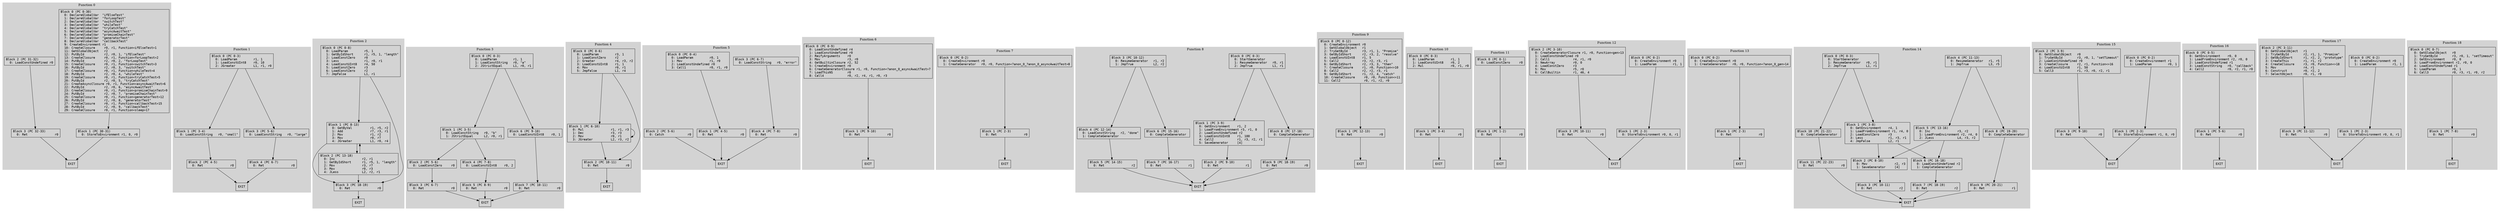 // CFG analysis for flow_control
// Generated from data/flow_control.hbc

digraph {
  rankdir=TB;
  node [shape=box, fontname="monospace"];

  subgraph cluster_function_0 {
    label = "Function 0";
    style = filled;
    color = lightgrey;

    f0_n0 [ label = "Block 0 (PC 0-30)\l  0: DeclareGlobalVar  \"ifElseTest\"\l  1: DeclareGlobalVar  \"forLoopTest\"\l  2: DeclareGlobalVar  \"switchTest\"\l  3: DeclareGlobalVar  \"whileTest\"\l  4: DeclareGlobalVar  \"tryCatchTest\"\l  5: DeclareGlobalVar  \"asyncAwaitTest\"\l  6: DeclareGlobalVar  \"promiseChainTest\"\l  7: DeclareGlobalVar  \"generatorTest\"\l  8: DeclareGlobalVar  \"callbackTest\"\l  9: CreateEnvironment r1\l  10: CreateClosure     r0, r1, Function<ifElseTest>1\l  11: GetGlobalObject   r2\l  12: PutById           r2, r0, 1, \"ifElseTest\"\l  13: CreateClosure     r0, r1, Function<forLoopTest>2\l  14: PutById           r2, r0, 2, \"forLoopTest\"\l  15: CreateClosure     r0, r1, Function<switchTest>3\l  16: PutById           r2, r0, 3, \"switchTest\"\l  17: CreateClosure     r0, r1, Function<whileTest>4\l  18: PutById           r2, r0, 4, \"whileTest\"\l  19: CreateClosure     r0, r1, Function<tryCatchTest>5\l  20: PutById           r2, r0, 5, \"tryCatchTest\"\l  21: CreateAsyncClosure r0, r1, Function<asyncAwaitTest>6\l  22: PutById           r2, r0, 6, \"asyncAwaitTest\"\l  23: CreateClosure     r0, r1, Function<promiseChainTest>9\l  24: PutById           r2, r0, 7, \"promiseChainTest\"\l  25: CreateClosure     r0, r1, Function<generatorTest>12\l  26: PutById           r2, r0, 8, \"generatorTest\"\l  27: CreateClosure     r0, r1, Function<callbackTest>15\l  28: PutById           r2, r0, 9, \"callbackTest\"\l  29: CreateClosure     r0, r1, Function<sleep>17\l" ]
    f0_n1 [ label = "Block 1 (PC 30-31)\l  0: StoreToEnvironment r1, 0, r0\l" ]
    f0_n2 [ label = "Block 2 (PC 31-32)\l  0: LoadConstUndefined r0\l" ]
    f0_n3 [ label = "Block 3 (PC 32-33)\l  0: Ret               r0\l" ]
    f0_n4 [ label = "EXIT" ]

    f0_n0 -> f0_n1
    f0_n1 -> f0_n4
    f0_n2 -> f0_n3
    f0_n3 -> f0_n4
  }

  subgraph cluster_function_1 {
    label = "Function 1";
    style = filled;
    color = lightgrey;

    f1_n0 [ label = "Block 0 (PC 0-3)\l  0: LoadParam         r1, 1\l  1: LoadConstUInt8    r0, 10\l  2: JGreater          L1, r1, r0\l" ]
    f1_n1 [ label = "Block 1 (PC 3-4)\l  0: LoadConstString   r0, \"small\"\l" ]
    f1_n2 [ label = "Block 2 (PC 4-5)\l  0: Ret               r0\l" ]
    f1_n3 [ label = "Block 3 (PC 5-6)\l  0: LoadConstString   r0, \"large\"\l" ]
    f1_n4 [ label = "Block 4 (PC 6-7)\l  0: Ret               r0\l" ]
    f1_n5 [ label = "EXIT" ]

    f1_n0 -> f1_n3
    f1_n0 -> f1_n1
    f1_n1 -> f1_n2
    f1_n2 -> f1_n5
    f1_n3 -> f1_n4
    f1_n4 -> f1_n5
  }

  subgraph cluster_function_2 {
    label = "Function 2";
    style = filled;
    color = lightgrey;

    f2_n0 [ label = "Block 0 (PC 0-8)\l  0: LoadParam         r5, 1\l  1: GetByIdShort      r1, r5, 1, \"length\"\l  2: LoadConstZero     r0\l  3: Less              r1, r0, r1\l  4: LoadConstUInt8    r4, 50\l  5: LoadConstZero     r3\l  6: LoadConstZero     r2\l  7: JmpFalse          L1, r1\l" ]
    f2_n1 [ label = "Block 1 (PC 8-13)\l  0: GetByVal          r1, r5, r2\l  1: Add               r7, r3, r1\l  2: Mov               r1, r2\l  3: Mov               r0, r7\l  4: JGreater          L1, r0, r4\l" ]
    f2_n2 [ label = "Block 2 (PC 13-18)\l  0: Inc               r2, r1\l  1: GetByIdShort      r1, r5, 1, \"length\"\l  2: Mov               r3, r7\l  3: Mov               r0, r3\l  4: JLess             L2, r2, r1\l" ]
    f2_n3 [ label = "Block 3 (PC 18-19)\l  0: Ret               r0\l" ]
    f2_n4 [ label = "EXIT" ]

    f2_n0 -> f2_n3
    f2_n0 -> f2_n1
    f2_n1 -> f2_n3
    f2_n1 -> f2_n2
    f2_n2 -> f2_n1
    f2_n2 -> f2_n3
    f2_n3 -> f2_n4
  }

  subgraph cluster_function_3 {
    label = "Function 3";
    style = filled;
    color = lightgrey;

    f3_n0 [ label = "Block 0 (PC 0-3)\l  0: LoadParam         r1, 1\l  1: LoadConstString   r0, \"a\"\l  2: JStrictEqual      L1, r0, r1\l" ]
    f3_n1 [ label = "Block 1 (PC 3-5)\l  0: LoadConstString   r0, \"b\"\l  1: JStrictEqual      L2, r0, r1\l" ]
    f3_n2 [ label = "Block 2 (PC 5-6)\l  0: LoadConstZero     r0\l" ]
    f3_n3 [ label = "Block 3 (PC 6-7)\l  0: Ret               r0\l" ]
    f3_n4 [ label = "Block 4 (PC 7-8)\l  0: LoadConstUInt8    r0, 2\l" ]
    f3_n5 [ label = "Block 5 (PC 8-9)\l  0: Ret               r0\l" ]
    f3_n6 [ label = "Block 6 (PC 9-10)\l  0: LoadConstUInt8    r0, 1\l" ]
    f3_n7 [ label = "Block 7 (PC 10-11)\l  0: Ret               r0\l" ]
    f3_n8 [ label = "EXIT" ]

    f3_n0 -> f3_n6
    f3_n0 -> f3_n1
    f3_n1 -> f3_n4
    f3_n1 -> f3_n2
    f3_n2 -> f3_n3
    f3_n3 -> f3_n8
    f3_n4 -> f3_n5
    f3_n5 -> f3_n8
    f3_n6 -> f3_n7
    f3_n7 -> f3_n8
  }

  subgraph cluster_function_4 {
    label = "Function 4";
    style = filled;
    color = lightgrey;

    f4_n0 [ label = "Block 0 (PC 0-6)\l  0: LoadParam         r3, 1\l  1: LoadConstZero     r2\l  2: Greater           r4, r3, r2\l  3: LoadConstUInt8    r1, 1\l  4: Mov               r0, r1\l  5: JmpFalse          L1, r4\l" ]
    f4_n1 [ label = "Block 1 (PC 6-10)\l  0: Mul               r1, r1, r3\l  1: Dec               r3, r3\l  2: Mov               r0, r1\l  3: JGreater          L2, r3, r2\l" ]
    f4_n2 [ label = "Block 2 (PC 10-11)\l  0: Ret               r0\l" ]
    f4_n3 [ label = "EXIT" ]

    f4_n0 -> f4_n2
    f4_n0 -> f4_n1
    f4_n1 -> f4_n1
    f4_n1 -> f4_n2
    f4_n2 -> f4_n3
  }

  subgraph cluster_function_5 {
    label = "Function 5";
    style = filled;
    color = lightgrey;

    f5_n0 [ label = "Block 0 (PC 0-4)\l  0: LoadParam         r0, 1\l  1: Mov               r1, r0\l  2: LoadConstUndefined r0\l  3: Call1             r0, r1, r0\l" ]
    f5_n1 [ label = "Block 1 (PC 4-5)\l  0: Ret               r0\l" ]
    f5_n2 [ label = "Block 2 (PC 5-6)\l  0: Catch             r0\l" ]
    f5_n3 [ label = "Block 3 (PC 6-7)\l  0: LoadConstString   r0, \"error\"\l" ]
    f5_n4 [ label = "Block 4 (PC 7-8)\l  0: Ret               r0\l" ]
    f5_n5 [ label = "EXIT" ]

    f5_n0 -> f5_n1
    f5_n1 -> f5_n5
    f5_n2 -> f5_n5
    f5_n3 -> f5_n4
    f5_n4 -> f5_n5
  }

  subgraph cluster_function_6 {
    label = "Function 6";
    style = filled;
    color = lightgrey;

    f6_n0 [ label = "Block 0 (PC 0-9)\l  0: LoadConstUndefined r4\l  1: LoadConstUndefined r0\l  2: ReifyArguments    r0\l  3: Mov               r3, r0\l  4: GetBuiltinClosure r2, 52\l  5: CreateEnvironment r0\l  6: CreateGeneratorClosure r1, r0, Function<?anon_0_asyncAwaitTest>7\l  7: LoadThisNS        r0\l  8: Call4             r0, r2, r4, r1, r0, r3\l" ]
    f6_n1 [ label = "Block 1 (PC 9-10)\l  0: Ret               r0\l" ]
    f6_n2 [ label = "EXIT" ]

    f6_n0 -> f6_n1
    f6_n1 -> f6_n2
  }

  subgraph cluster_function_7 {
    label = "Function 7";
    style = filled;
    color = lightgrey;

    f7_n0 [ label = "Block 0 (PC 0-2)\l  0: CreateEnvironment r0\l  1: CreateGenerator   r0, r0, Function<?anon_0_?anon_0_asyncAwaitTest>8\l" ]
    f7_n1 [ label = "Block 1 (PC 2-3)\l  0: Ret               r0\l" ]
    f7_n2 [ label = "EXIT" ]

    f7_n0 -> f7_n1
    f7_n1 -> f7_n2
  }

  subgraph cluster_function_8 {
    label = "Function 8";
    style = filled;
    color = lightgrey;

    f8_n0 [ label = "Block 0 (PC 0-3)\l  0: StartGenerator    \l  1: ResumeGenerator   r0, r1\l  2: JmpTrue           L1, r1\l" ]
    f8_n1 [ label = "Block 1 (PC 3-9)\l  0: GetEnvironment    r1, 2\l  1: LoadFromEnvironment r3, r1, 0\l  2: LoadConstUndefined r2\l  3: LoadConstUInt8    r1, 100\l  4: Call2             r1, r3, r2, r1\l  5: SaveGenerator     [4]\l" ]
    f8_n2 [ label = "Block 2 (PC 9-10)\l  0: Ret               r1\l" ]
    f8_n3 [ label = "Block 3 (PC 10-12)\l  0: ResumeGenerator   r1, r2\l  1: JmpTrue           L2, r2\l" ]
    f8_n4 [ label = "Block 4 (PC 12-14)\l  0: LoadConstString   r2, \"done\"\l  1: CompleteGenerator \l" ]
    f8_n5 [ label = "Block 5 (PC 14-15)\l  0: Ret               r2\l" ]
    f8_n6 [ label = "Block 6 (PC 15-16)\l  0: CompleteGenerator \l" ]
    f8_n7 [ label = "Block 7 (PC 16-17)\l  0: Ret               r1\l" ]
    f8_n8 [ label = "Block 8 (PC 17-18)\l  0: CompleteGenerator \l" ]
    f8_n9 [ label = "Block 9 (PC 18-19)\l  0: Ret               r0\l" ]
    f8_n10 [ label = "EXIT" ]

    f8_n0 -> f8_n8
    f8_n0 -> f8_n1
    f8_n1 -> f8_n2
    f8_n2 -> f8_n10
    f8_n3 -> f8_n6
    f8_n3 -> f8_n4
    f8_n4 -> f8_n5
    f8_n5 -> f8_n10
    f8_n6 -> f8_n7
    f8_n7 -> f8_n10
    f8_n8 -> f8_n9
    f8_n9 -> f8_n10
  }

  subgraph cluster_function_9 {
    label = "Function 9";
    style = filled;
    color = lightgrey;

    f9_n0 [ label = "Block 0 (PC 0-12)\l  0: CreateEnvironment r0\l  1: GetGlobalObject   r1\l  2: TryGetById        r3, r1, 1, \"Promise\"\l  3: GetByIdShort      r2, r3, 2, \"resolve\"\l  4: LoadConstUInt8    r1, 5\l  5: Call2             r3, r2, r3, r1\l  6: GetByIdShort      r2, r3, 3, \"then\"\l  7: CreateClosure     r1, r0, Function<>10\l  8: Call2             r2, r2, r3, r1\l  9: GetByIdShort      r1, r2, 4, \"catch\"\l  10: CreateClosure     r0, r0, Function<>11\l  11: Call2             r0, r1, r2, r0\l" ]
    f9_n1 [ label = "Block 1 (PC 12-13)\l  0: Ret               r0\l" ]
    f9_n2 [ label = "EXIT" ]

    f9_n0 -> f9_n1
    f9_n1 -> f9_n2
  }

  subgraph cluster_function_10 {
    label = "Function 10";
    style = filled;
    color = lightgrey;

    f10_n0 [ label = "Block 0 (PC 0-3)\l  0: LoadParam         r1, 1\l  1: LoadConstUInt8    r0, 2\l  2: Mul               r0, r1, r0\l" ]
    f10_n1 [ label = "Block 1 (PC 3-4)\l  0: Ret               r0\l" ]
    f10_n2 [ label = "EXIT" ]

    f10_n0 -> f10_n1
    f10_n1 -> f10_n2
  }

  subgraph cluster_function_11 {
    label = "Function 11";
    style = filled;
    color = lightgrey;

    f11_n0 [ label = "Block 0 (PC 0-1)\l  0: LoadConstZero     r0\l" ]
    f11_n1 [ label = "Block 1 (PC 1-2)\l  0: Ret               r0\l" ]
    f11_n2 [ label = "EXIT" ]

    f11_n0 -> f11_n1
    f11_n1 -> f11_n2
  }

  subgraph cluster_function_12 {
    label = "Function 12";
    style = filled;
    color = lightgrey;

    f12_n0 [ label = "Block 0 (PC 0-2)\l  0: CreateEnvironment r0\l  1: LoadParam         r1, 1\l" ]
    f12_n1 [ label = "Block 1 (PC 2-3)\l  0: StoreToEnvironment r0, 0, r1\l" ]
    f12_n2 [ label = "Block 2 (PC 3-10)\l  0: CreateGeneratorClosure r1, r0, Function<gen>13\l  1: LoadConstUndefined r0\l  2: Call1             r4, r1, r0\l  3: NewArray          r0, 0\l  4: LoadConstZero     r3\l  5: Mov               r5, r0\l  6: CallBuiltin       r1, 46, 4\l" ]
    f12_n3 [ label = "Block 3 (PC 10-11)\l  0: Ret               r0\l" ]
    f12_n4 [ label = "EXIT" ]

    f12_n0 -> f12_n1
    f12_n1 -> f12_n4
    f12_n2 -> f12_n3
    f12_n3 -> f12_n4
  }

  subgraph cluster_function_13 {
    label = "Function 13";
    style = filled;
    color = lightgrey;

    f13_n0 [ label = "Block 0 (PC 0-2)\l  0: CreateEnvironment r0\l  1: CreateGenerator   r0, r0, Function<?anon_0_gen>14\l" ]
    f13_n1 [ label = "Block 1 (PC 2-3)\l  0: Ret               r0\l" ]
    f13_n2 [ label = "EXIT" ]

    f13_n0 -> f13_n1
    f13_n1 -> f13_n2
  }

  subgraph cluster_function_14 {
    label = "Function 14";
    style = filled;
    color = lightgrey;

    f14_n0 [ label = "Block 0 (PC 0-3)\l  0: StartGenerator    \l  1: ResumeGenerator   r0, r1\l  2: JmpTrue           L1, r1\l" ]
    f14_n1 [ label = "Block 1 (PC 3-8)\l  0: GetEnvironment    r4, 1\l  1: LoadFromEnvironment r1, r4, 0\l  2: LoadConstZero     r3\l  3: Less              r1, r3, r1\l  4: JmpFalse          L2, r1\l" ]
    f14_n2 [ label = "Block 2 (PC 8-10)\l  0: Mov               r2, r3\l  1: SaveGenerator     [4]\l" ]
    f14_n3 [ label = "Block 3 (PC 10-11)\l  0: Ret               r2\l" ]
    f14_n4 [ label = "Block 4 (PC 11-13)\l  0: ResumeGenerator   r1, r5\l  1: JmpTrue           L3, r5\l" ]
    f14_n5 [ label = "Block 5 (PC 13-16)\l  0: Inc               r3, r2\l  1: LoadFromEnvironment r2, r4, 0\l  2: JLess             L4, r3, r2\l" ]
    f14_n6 [ label = "Block 6 (PC 16-18)\l  0: LoadConstUndefined r2\l  1: CompleteGenerator \l" ]
    f14_n7 [ label = "Block 7 (PC 18-19)\l  0: Ret               r2\l" ]
    f14_n8 [ label = "Block 8 (PC 19-20)\l  0: CompleteGenerator \l" ]
    f14_n9 [ label = "Block 9 (PC 20-21)\l  0: Ret               r1\l" ]
    f14_n10 [ label = "Block 10 (PC 21-22)\l  0: CompleteGenerator \l" ]
    f14_n11 [ label = "Block 11 (PC 22-23)\l  0: Ret               r0\l" ]
    f14_n12 [ label = "EXIT" ]

    f14_n0 -> f14_n10
    f14_n0 -> f14_n1
    f14_n1 -> f14_n6
    f14_n1 -> f14_n2
    f14_n2 -> f14_n3
    f14_n3 -> f14_n12
    f14_n4 -> f14_n8
    f14_n4 -> f14_n5
    f14_n5 -> f14_n2
    f14_n5 -> f14_n6
    f14_n6 -> f14_n7
    f14_n7 -> f14_n12
    f14_n8 -> f14_n9
    f14_n9 -> f14_n12
    f14_n10 -> f14_n11
    f14_n11 -> f14_n12
  }

  subgraph cluster_function_15 {
    label = "Function 15";
    style = filled;
    color = lightgrey;

    f15_n0 [ label = "Block 0 (PC 0-2)\l  0: CreateEnvironment r1\l  1: LoadParam         r0, 1\l" ]
    f15_n1 [ label = "Block 1 (PC 2-3)\l  0: StoreToEnvironment r1, 0, r0\l" ]
    f15_n2 [ label = "Block 2 (PC 3-9)\l  0: GetGlobalObject   r0\l  1: TryGetById        r3, r0, 1, \"setTimeout\"\l  2: LoadConstUndefined r0\l  3: CreateClosure     r2, r1, Function<>16\l  4: LoadConstUInt8    r1, 50\l  5: Call3             r1, r3, r0, r2, r1\l" ]
    f15_n3 [ label = "Block 3 (PC 9-10)\l  0: Ret               r0\l" ]
    f15_n4 [ label = "EXIT" ]

    f15_n0 -> f15_n1
    f15_n1 -> f15_n4
    f15_n2 -> f15_n3
    f15_n3 -> f15_n4
  }

  subgraph cluster_function_16 {
    label = "Function 16";
    style = filled;
    color = lightgrey;

    f16_n0 [ label = "Block 0 (PC 0-5)\l  0: GetEnvironment    r0, 0\l  1: LoadFromEnvironment r2, r0, 0\l  2: LoadConstUndefined r1\l  3: LoadConstString   r0, \"callback\"\l  4: Call2             r0, r2, r1, r0\l" ]
    f16_n1 [ label = "Block 1 (PC 5-6)\l  0: Ret               r0\l" ]
    f16_n2 [ label = "EXIT" ]

    f16_n0 -> f16_n1
    f16_n1 -> f16_n2
  }

  subgraph cluster_function_17 {
    label = "Function 17";
    style = filled;
    color = lightgrey;

    f17_n0 [ label = "Block 0 (PC 0-2)\l  0: CreateEnvironment r0\l  1: LoadParam         r1, 1\l" ]
    f17_n1 [ label = "Block 1 (PC 2-3)\l  0: StoreToEnvironment r0, 0, r1\l" ]
    f17_n2 [ label = "Block 2 (PC 3-11)\l  0: GetGlobalObject   r1\l  1: TryGetById        r2, r1, 1, \"Promise\"\l  2: GetByIdShort      r1, r2, 2, \"prototype\"\l  3: CreateThis        r1, r1, r2\l  4: CreateClosure     r3, r0, Function<>18\l  5: Mov               r4, r1\l  6: Construct         r0, r2, 2\l  7: SelectObject      r0, r1, r0\l" ]
    f17_n3 [ label = "Block 3 (PC 11-12)\l  0: Ret               r0\l" ]
    f17_n4 [ label = "EXIT" ]

    f17_n0 -> f17_n1
    f17_n1 -> f17_n4
    f17_n2 -> f17_n3
    f17_n3 -> f17_n4
  }

  subgraph cluster_function_18 {
    label = "Function 18";
    style = filled;
    color = lightgrey;

    f18_n0 [ label = "Block 0 (PC 0-7)\l  0: GetGlobalObject   r0\l  1: TryGetById        r3, r0, 1, \"setTimeout\"\l  2: GetEnvironment    r0, 0\l  3: LoadFromEnvironment r2, r0, 0\l  4: LoadConstUndefined r1\l  5: LoadParam         r0, 1\l  6: Call3             r0, r3, r1, r0, r2\l" ]
    f18_n1 [ label = "Block 1 (PC 7-8)\l  0: Ret               r0\l" ]
    f18_n2 [ label = "EXIT" ]

    f18_n0 -> f18_n1
    f18_n1 -> f18_n2
  }

}
